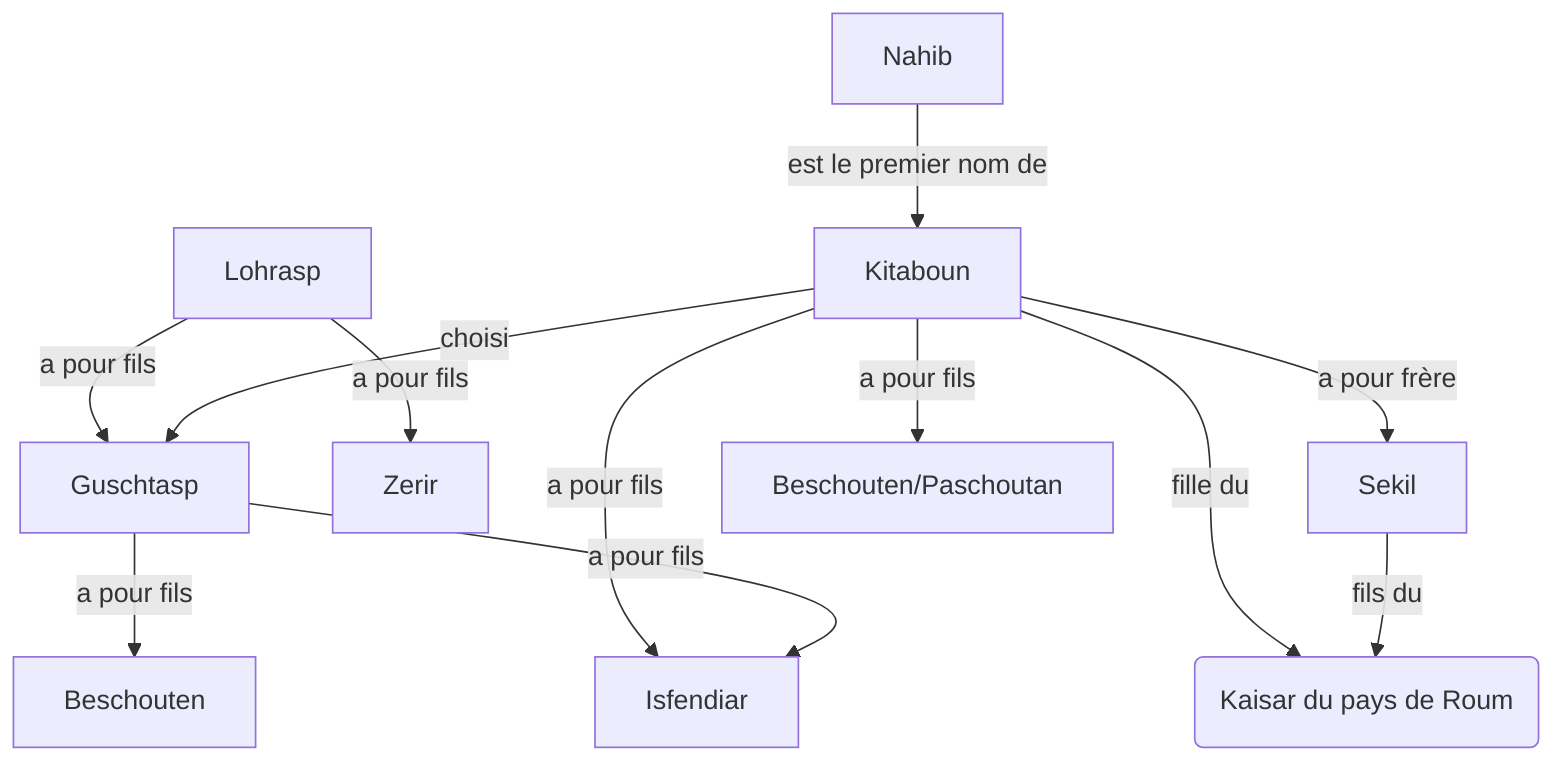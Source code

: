 graph TD
Lohrasp --a pour fils--> Guschtasp
Lohrasp --a pour fils--> Zerir
Nahib --est le premier nom de --> Kitaboun
Kitaboun --choisi--> Guschtasp
Kitaboun --fille du--> K(Kaisar du pays de Roum)
Kitaboun --a pour frère--> Sekil
Sekil --fils du--> K(Kaisar du pays de Roum)
Kitaboun --a pour fils--> Beschouten/Paschoutan
Kitaboun --a pour fils--> Isfendiar
Guschtasp --a pour fils--> Beschouten
Guschtasp --a pour fils--> Isfendiar